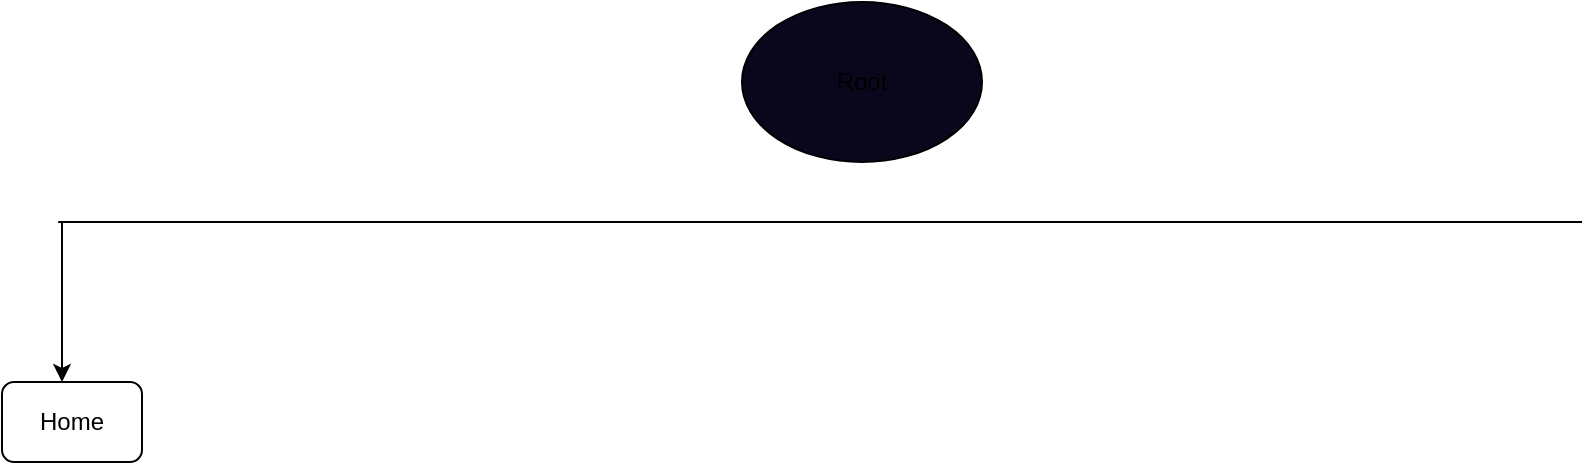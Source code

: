 <mxfile version="22.1.2" type="device">
  <diagram name="Page-1" id="5BeuWhyWd9mN0u_GIHoz">
    <mxGraphModel dx="634" dy="590" grid="1" gridSize="10" guides="1" tooltips="1" connect="0" arrows="1" fold="1" page="1" pageScale="1" pageWidth="850" pageHeight="1100" math="0" shadow="0">
      <root>
        <mxCell id="0" />
        <mxCell id="1" parent="0" />
        <mxCell id="N5r8etFHyfNR-4chGMQS-1" value="Root" style="ellipse;whiteSpace=wrap;html=1;fillColor=#0A071D;" vertex="1" parent="1">
          <mxGeometry x="380" y="10" width="120" height="80" as="geometry" />
        </mxCell>
        <mxCell id="N5r8etFHyfNR-4chGMQS-4" value="" style="endArrow=none;html=1;rounded=0;" edge="1" parent="1">
          <mxGeometry width="50" height="50" relative="1" as="geometry">
            <mxPoint x="38.095" y="120" as="sourcePoint" />
            <mxPoint x="800" y="120" as="targetPoint" />
          </mxGeometry>
        </mxCell>
        <mxCell id="N5r8etFHyfNR-4chGMQS-5" value="" style="endArrow=classic;html=1;rounded=0;" edge="1" parent="1">
          <mxGeometry width="50" height="50" relative="1" as="geometry">
            <mxPoint x="40" y="120" as="sourcePoint" />
            <mxPoint x="40" y="200" as="targetPoint" />
          </mxGeometry>
        </mxCell>
        <mxCell id="N5r8etFHyfNR-4chGMQS-6" value="Home" style="rounded=1;whiteSpace=wrap;html=1;" vertex="1" parent="1">
          <mxGeometry x="10" y="200" width="70" height="40" as="geometry" />
        </mxCell>
      </root>
    </mxGraphModel>
  </diagram>
</mxfile>
